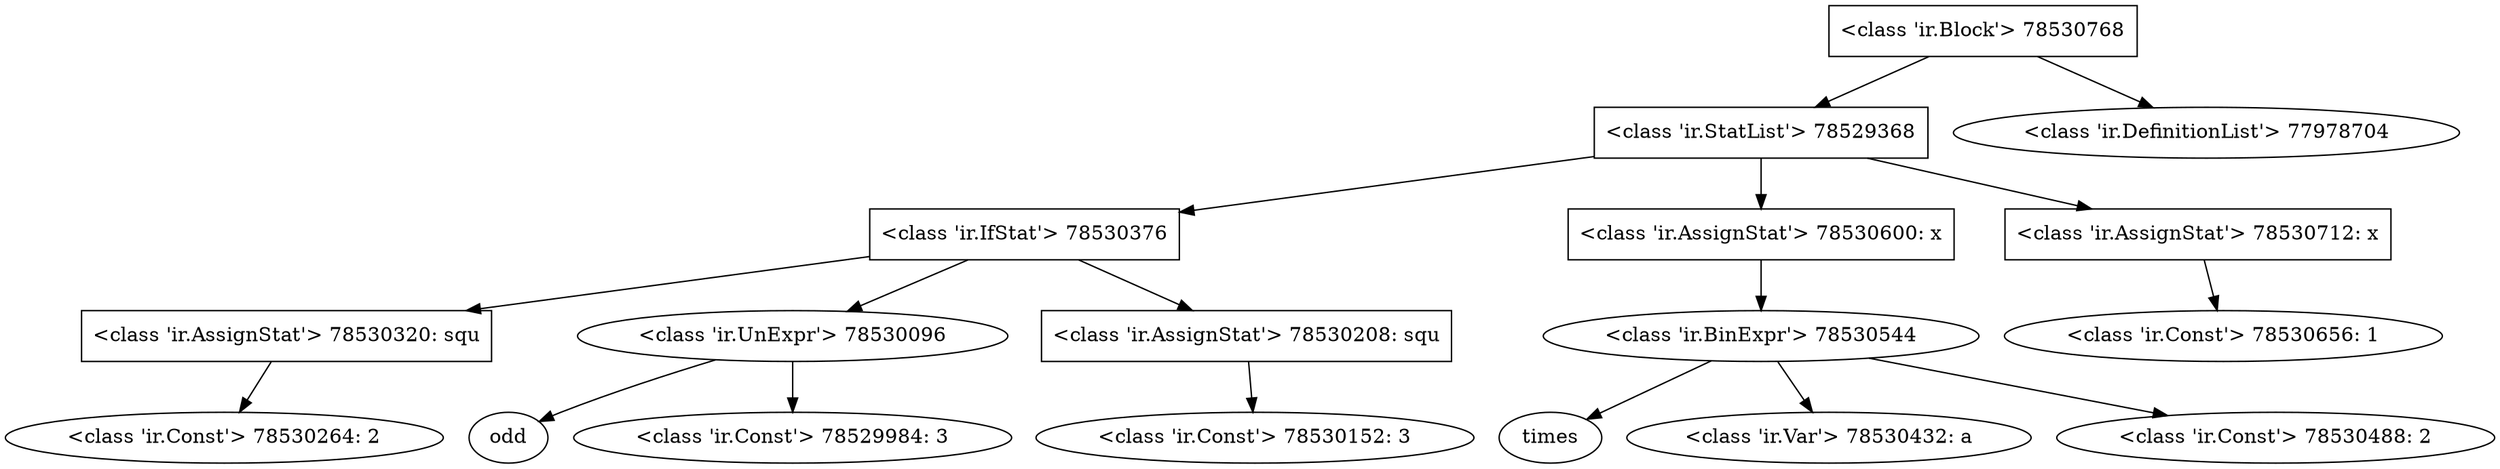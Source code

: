 digraph G {
78530768 [shape=box,label="<class 'ir.Block'> 78530768" ];
78530768 -> 78529368;
78530768 -> 77978704;
78529368 [shape=box,label="<class 'ir.StatList'> 78529368" ];
78529368 -> 78530376 [pos=0];
78529368 -> 78530600 [pos=1];
78529368 -> 78530712 [pos=2];
78530376 [shape=box,label="<class 'ir.IfStat'> 78530376" ];
78530376 -> 78530320;
78530376 -> 78530096;
78530376 -> 78530208;
78530320 [shape=box,label="<class 'ir.AssignStat'> 78530320: squ" ];
78530320 -> 78530264;
78530264 [label="<class 'ir.Const'> 78530264: 2" ];
78530096 [label="<class 'ir.UnExpr'> 78530096" ];
78530096 -> 78624048 [pos=0];
78624048 [label=odd];
78530096 -> 78529984 [pos=1];
78529984 [label="<class 'ir.Const'> 78529984: 3" ];
78530208 [shape=box,label="<class 'ir.AssignStat'> 78530208: squ" ];
78530208 -> 78530152;
78530152 [label="<class 'ir.Const'> 78530152: 3" ];
78530600 [shape=box,label="<class 'ir.AssignStat'> 78530600: x" ];
78530600 -> 78530544;
78530544 [label="<class 'ir.BinExpr'> 78530544" ];
78530544 -> 76435168 [pos=0];
76435168 [label=times];
78530544 -> 78530432 [pos=1];
78530544 -> 78530488 [pos=2];
78530432 [label="<class 'ir.Var'> 78530432: a" ];
78530488 [label="<class 'ir.Const'> 78530488: 2" ];
78530712 [shape=box,label="<class 'ir.AssignStat'> 78530712: x" ];
78530712 -> 78530656;
78530656 [label="<class 'ir.Const'> 78530656: 1" ];
77978704 [label="<class 'ir.DefinitionList'> 77978704" ];
}

